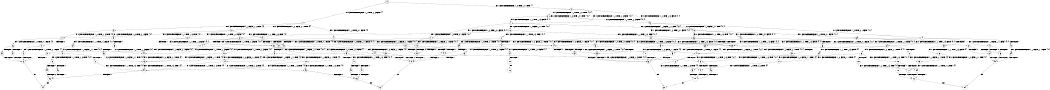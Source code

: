 digraph BCG {
size = "7, 10.5";
center = TRUE;
node [shape = circle];
0 [peripheries = 2];
0 -> 1 [label = "EX !0 !ATOMIC_EXCH_BRANCH (1, +1, TRUE, +1, 3, FALSE) !{}"];
0 -> 2 [label = "EX !1 !ATOMIC_EXCH_BRANCH (1, +0, TRUE, +0, 1, TRUE) !{}"];
1 -> 3 [label = "EX !0 !ATOMIC_EXCH_BRANCH (1, +0, FALSE, +1, 1, TRUE) !{0}"];
1 -> 4 [label = "EX !1 !ATOMIC_EXCH_BRANCH (1, +0, TRUE, +0, 1, FALSE) !{0}"];
1 -> 5 [label = "EX !0 !ATOMIC_EXCH_BRANCH (1, +0, FALSE, +1, 1, TRUE) !{0}"];
2 -> 6 [label = "EX !1 !ATOMIC_EXCH_BRANCH (1, +0, TRUE, +0, 1, TRUE) !{0, 1}"];
2 -> 7 [label = "EX !0 !ATOMIC_EXCH_BRANCH (1, +1, TRUE, +1, 3, FALSE) !{0, 1}"];
2 -> 8 [label = "EX !0 !ATOMIC_EXCH_BRANCH (1, +1, TRUE, +1, 3, FALSE) !{0, 1}"];
3 -> 9 [label = "EX !0 !ATOMIC_EXCH_BRANCH (1, +1, TRUE, +1, 3, TRUE) !{0}"];
3 -> 10 [label = "EX !1 !ATOMIC_EXCH_BRANCH (1, +0, TRUE, +0, 1, FALSE) !{0}"];
3 -> 11 [label = "EX !0 !ATOMIC_EXCH_BRANCH (1, +1, TRUE, +1, 3, TRUE) !{0}"];
4 -> 12 [label = "EX !0 !ATOMIC_EXCH_BRANCH (1, +0, FALSE, +1, 1, FALSE) !{0, 1}"];
4 -> 13 [label = "TERMINATE !1"];
4 -> 14 [label = "EX !0 !ATOMIC_EXCH_BRANCH (1, +0, FALSE, +1, 1, FALSE) !{0, 1}"];
5 -> 15 [label = "EX !1 !ATOMIC_EXCH_BRANCH (1, +0, TRUE, +0, 1, FALSE) !{0}"];
5 -> 11 [label = "EX !0 !ATOMIC_EXCH_BRANCH (1, +1, TRUE, +1, 3, TRUE) !{0}"];
6 -> 6 [label = "EX !1 !ATOMIC_EXCH_BRANCH (1, +0, TRUE, +0, 1, TRUE) !{0, 1}"];
6 -> 7 [label = "EX !0 !ATOMIC_EXCH_BRANCH (1, +1, TRUE, +1, 3, FALSE) !{0, 1}"];
6 -> 8 [label = "EX !0 !ATOMIC_EXCH_BRANCH (1, +1, TRUE, +1, 3, FALSE) !{0, 1}"];
7 -> 16 [label = "EX !0 !ATOMIC_EXCH_BRANCH (1, +0, FALSE, +1, 1, TRUE) !{0, 1}"];
7 -> 17 [label = "EX !1 !ATOMIC_EXCH_BRANCH (1, +0, TRUE, +0, 1, FALSE) !{0, 1}"];
7 -> 18 [label = "EX !0 !ATOMIC_EXCH_BRANCH (1, +0, FALSE, +1, 1, TRUE) !{0, 1}"];
8 -> 19 [label = "EX !1 !ATOMIC_EXCH_BRANCH (1, +0, TRUE, +0, 1, FALSE) !{0, 1}"];
8 -> 18 [label = "EX !0 !ATOMIC_EXCH_BRANCH (1, +0, FALSE, +1, 1, TRUE) !{0, 1}"];
8 -> 20 [label = "EX !1 !ATOMIC_EXCH_BRANCH (1, +0, TRUE, +0, 1, FALSE) !{0, 1}"];
9 -> 21 [label = "EX !1 !ATOMIC_EXCH_BRANCH (1, +0, TRUE, +0, 1, FALSE) !{0}"];
9 -> 22 [label = "TERMINATE !0"];
10 -> 23 [label = "EX !0 !ATOMIC_EXCH_BRANCH (1, +1, TRUE, +1, 3, FALSE) !{0, 1}"];
10 -> 24 [label = "TERMINATE !1"];
10 -> 25 [label = "EX !0 !ATOMIC_EXCH_BRANCH (1, +1, TRUE, +1, 3, FALSE) !{0, 1}"];
11 -> 26 [label = "EX !1 !ATOMIC_EXCH_BRANCH (1, +0, TRUE, +0, 1, FALSE) !{0}"];
11 -> 27 [label = "TERMINATE !0"];
12 -> 28 [label = "TERMINATE !0"];
12 -> 29 [label = "TERMINATE !1"];
13 -> 30 [label = "EX !0 !ATOMIC_EXCH_BRANCH (1, +0, FALSE, +1, 1, FALSE) !{0}"];
13 -> 31 [label = "EX !0 !ATOMIC_EXCH_BRANCH (1, +0, FALSE, +1, 1, FALSE) !{0}"];
14 -> 32 [label = "TERMINATE !0"];
14 -> 33 [label = "TERMINATE !1"];
15 -> 34 [label = "EX !0 !ATOMIC_EXCH_BRANCH (1, +1, TRUE, +1, 3, FALSE) !{0, 1}"];
15 -> 35 [label = "TERMINATE !1"];
16 -> 36 [label = "EX !0 !ATOMIC_EXCH_BRANCH (1, +1, TRUE, +1, 3, TRUE) !{0, 1}"];
16 -> 37 [label = "EX !1 !ATOMIC_EXCH_BRANCH (1, +0, TRUE, +0, 1, FALSE) !{0, 1}"];
16 -> 38 [label = "EX !0 !ATOMIC_EXCH_BRANCH (1, +1, TRUE, +1, 3, TRUE) !{0, 1}"];
17 -> 12 [label = "EX !0 !ATOMIC_EXCH_BRANCH (1, +0, FALSE, +1, 1, FALSE) !{0, 1}"];
17 -> 13 [label = "TERMINATE !1"];
17 -> 14 [label = "EX !0 !ATOMIC_EXCH_BRANCH (1, +0, FALSE, +1, 1, FALSE) !{0, 1}"];
18 -> 39 [label = "EX !1 !ATOMIC_EXCH_BRANCH (1, +0, TRUE, +0, 1, FALSE) !{0, 1}"];
18 -> 38 [label = "EX !0 !ATOMIC_EXCH_BRANCH (1, +1, TRUE, +1, 3, TRUE) !{0, 1}"];
18 -> 40 [label = "EX !1 !ATOMIC_EXCH_BRANCH (1, +0, TRUE, +0, 1, FALSE) !{0, 1}"];
19 -> 41 [label = "EX !0 !ATOMIC_EXCH_BRANCH (1, +0, FALSE, +1, 1, FALSE) !{0, 1}"];
19 -> 42 [label = "TERMINATE !1"];
19 -> 14 [label = "EX !0 !ATOMIC_EXCH_BRANCH (1, +0, FALSE, +1, 1, FALSE) !{0, 1}"];
20 -> 14 [label = "EX !0 !ATOMIC_EXCH_BRANCH (1, +0, FALSE, +1, 1, FALSE) !{0, 1}"];
20 -> 43 [label = "TERMINATE !1"];
21 -> 28 [label = "TERMINATE !0"];
21 -> 29 [label = "TERMINATE !1"];
22 -> 44 [label = "EX !1 !ATOMIC_EXCH_BRANCH (1, +0, TRUE, +0, 1, FALSE) !{}"];
23 -> 45 [label = "EX !0 !ATOMIC_EXCH_BRANCH (1, +0, FALSE, +1, 1, TRUE) !{0, 1}"];
23 -> 46 [label = "TERMINATE !1"];
23 -> 47 [label = "EX !0 !ATOMIC_EXCH_BRANCH (1, +0, FALSE, +1, 1, TRUE) !{0, 1}"];
24 -> 48 [label = "EX !0 !ATOMIC_EXCH_BRANCH (1, +1, TRUE, +1, 3, FALSE) !{0}"];
24 -> 49 [label = "EX !0 !ATOMIC_EXCH_BRANCH (1, +1, TRUE, +1, 3, FALSE) !{0}"];
25 -> 47 [label = "EX !0 !ATOMIC_EXCH_BRANCH (1, +0, FALSE, +1, 1, TRUE) !{0, 1}"];
25 -> 50 [label = "TERMINATE !1"];
26 -> 51 [label = "TERMINATE !0"];
26 -> 52 [label = "TERMINATE !1"];
27 -> 53 [label = "EX !1 !ATOMIC_EXCH_BRANCH (1, +0, TRUE, +0, 1, FALSE) !{}"];
28 -> 54 [label = "TERMINATE !1"];
29 -> 54 [label = "TERMINATE !0"];
30 -> 54 [label = "TERMINATE !0"];
31 -> 55 [label = "TERMINATE !0"];
32 -> 56 [label = "TERMINATE !1"];
33 -> 56 [label = "TERMINATE !0"];
34 -> 57 [label = "EX !0 !ATOMIC_EXCH_BRANCH (1, +0, FALSE, +1, 1, TRUE) !{0, 1}"];
34 -> 58 [label = "TERMINATE !1"];
35 -> 49 [label = "EX !0 !ATOMIC_EXCH_BRANCH (1, +1, TRUE, +1, 3, FALSE) !{0}"];
36 -> 59 [label = "EX !1 !ATOMIC_EXCH_BRANCH (1, +0, TRUE, +0, 1, FALSE) !{0, 1}"];
36 -> 60 [label = "TERMINATE !0"];
37 -> 23 [label = "EX !0 !ATOMIC_EXCH_BRANCH (1, +1, TRUE, +1, 3, FALSE) !{0, 1}"];
37 -> 24 [label = "TERMINATE !1"];
37 -> 25 [label = "EX !0 !ATOMIC_EXCH_BRANCH (1, +1, TRUE, +1, 3, FALSE) !{0, 1}"];
38 -> 61 [label = "EX !1 !ATOMIC_EXCH_BRANCH (1, +0, TRUE, +0, 1, FALSE) !{0, 1}"];
38 -> 62 [label = "EX !1 !ATOMIC_EXCH_BRANCH (1, +0, TRUE, +0, 1, FALSE) !{0, 1}"];
38 -> 63 [label = "TERMINATE !0"];
39 -> 64 [label = "EX !0 !ATOMIC_EXCH_BRANCH (1, +1, TRUE, +1, 3, FALSE) !{0, 1}"];
39 -> 65 [label = "TERMINATE !1"];
39 -> 25 [label = "EX !0 !ATOMIC_EXCH_BRANCH (1, +1, TRUE, +1, 3, FALSE) !{0, 1}"];
40 -> 25 [label = "EX !0 !ATOMIC_EXCH_BRANCH (1, +1, TRUE, +1, 3, FALSE) !{0, 1}"];
40 -> 66 [label = "TERMINATE !1"];
41 -> 67 [label = "TERMINATE !0"];
41 -> 68 [label = "TERMINATE !1"];
42 -> 69 [label = "EX !0 !ATOMIC_EXCH_BRANCH (1, +0, FALSE, +1, 1, FALSE) !{0}"];
43 -> 70 [label = "EX !0 !ATOMIC_EXCH_BRANCH (1, +0, FALSE, +1, 1, FALSE) !{0}"];
44 -> 54 [label = "TERMINATE !1"];
45 -> 71 [label = "EX !0 !ATOMIC_EXCH_BRANCH (1, +1, TRUE, +1, 3, TRUE) !{0, 1}"];
45 -> 72 [label = "TERMINATE !1"];
45 -> 73 [label = "EX !0 !ATOMIC_EXCH_BRANCH (1, +1, TRUE, +1, 3, TRUE) !{0, 1}"];
46 -> 74 [label = "EX !0 !ATOMIC_EXCH_BRANCH (1, +0, FALSE, +1, 1, TRUE) !{0}"];
46 -> 75 [label = "EX !0 !ATOMIC_EXCH_BRANCH (1, +0, FALSE, +1, 1, TRUE) !{0}"];
47 -> 73 [label = "EX !0 !ATOMIC_EXCH_BRANCH (1, +1, TRUE, +1, 3, TRUE) !{0, 1}"];
47 -> 76 [label = "TERMINATE !1"];
48 -> 74 [label = "EX !0 !ATOMIC_EXCH_BRANCH (1, +0, FALSE, +1, 1, TRUE) !{0}"];
48 -> 75 [label = "EX !0 !ATOMIC_EXCH_BRANCH (1, +0, FALSE, +1, 1, TRUE) !{0}"];
49 -> 75 [label = "EX !0 !ATOMIC_EXCH_BRANCH (1, +0, FALSE, +1, 1, TRUE) !{0}"];
50 -> 77 [label = "EX !0 !ATOMIC_EXCH_BRANCH (1, +0, FALSE, +1, 1, TRUE) !{0}"];
51 -> 55 [label = "TERMINATE !1"];
52 -> 55 [label = "TERMINATE !0"];
53 -> 55 [label = "TERMINATE !1"];
54 -> 78 [label = "exit"];
55 -> 79 [label = "exit"];
56 -> 80 [label = "exit"];
57 -> 81 [label = "EX !0 !ATOMIC_EXCH_BRANCH (1, +1, TRUE, +1, 3, TRUE) !{0, 1}"];
57 -> 82 [label = "TERMINATE !1"];
58 -> 75 [label = "EX !0 !ATOMIC_EXCH_BRANCH (1, +0, FALSE, +1, 1, TRUE) !{0}"];
59 -> 28 [label = "TERMINATE !0"];
59 -> 29 [label = "TERMINATE !1"];
60 -> 83 [label = "EX !1 !ATOMIC_EXCH_BRANCH (1, +0, TRUE, +0, 1, FALSE) !{1}"];
60 -> 84 [label = "EX !1 !ATOMIC_EXCH_BRANCH (1, +0, TRUE, +0, 1, FALSE) !{1}"];
61 -> 67 [label = "TERMINATE !0"];
61 -> 68 [label = "TERMINATE !1"];
62 -> 32 [label = "TERMINATE !0"];
62 -> 33 [label = "TERMINATE !1"];
63 -> 85 [label = "EX !1 !ATOMIC_EXCH_BRANCH (1, +0, TRUE, +0, 1, FALSE) !{1}"];
64 -> 86 [label = "EX !0 !ATOMIC_EXCH_BRANCH (1, +0, FALSE, +1, 1, TRUE) !{0, 1}"];
64 -> 87 [label = "TERMINATE !1"];
64 -> 47 [label = "EX !0 !ATOMIC_EXCH_BRANCH (1, +0, FALSE, +1, 1, TRUE) !{0, 1}"];
65 -> 88 [label = "EX !0 !ATOMIC_EXCH_BRANCH (1, +1, TRUE, +1, 3, FALSE) !{0}"];
66 -> 89 [label = "EX !0 !ATOMIC_EXCH_BRANCH (1, +1, TRUE, +1, 3, FALSE) !{0}"];
67 -> 90 [label = "TERMINATE !1"];
68 -> 90 [label = "TERMINATE !0"];
69 -> 90 [label = "TERMINATE !0"];
70 -> 56 [label = "TERMINATE !0"];
71 -> 91 [label = "TERMINATE !0"];
71 -> 92 [label = "TERMINATE !1"];
72 -> 93 [label = "EX !0 !ATOMIC_EXCH_BRANCH (1, +1, TRUE, +1, 3, TRUE) !{0}"];
72 -> 94 [label = "EX !0 !ATOMIC_EXCH_BRANCH (1, +1, TRUE, +1, 3, TRUE) !{0}"];
73 -> 95 [label = "TERMINATE !0"];
73 -> 96 [label = "TERMINATE !1"];
74 -> 93 [label = "EX !0 !ATOMIC_EXCH_BRANCH (1, +1, TRUE, +1, 3, TRUE) !{0}"];
74 -> 94 [label = "EX !0 !ATOMIC_EXCH_BRANCH (1, +1, TRUE, +1, 3, TRUE) !{0}"];
75 -> 94 [label = "EX !0 !ATOMIC_EXCH_BRANCH (1, +1, TRUE, +1, 3, TRUE) !{0}"];
76 -> 97 [label = "EX !0 !ATOMIC_EXCH_BRANCH (1, +1, TRUE, +1, 3, TRUE) !{0}"];
77 -> 97 [label = "EX !0 !ATOMIC_EXCH_BRANCH (1, +1, TRUE, +1, 3, TRUE) !{0}"];
81 -> 98 [label = "TERMINATE !0"];
81 -> 99 [label = "TERMINATE !1"];
82 -> 94 [label = "EX !0 !ATOMIC_EXCH_BRANCH (1, +1, TRUE, +1, 3, TRUE) !{0}"];
83 -> 54 [label = "TERMINATE !1"];
84 -> 100 [label = "TERMINATE !1"];
85 -> 56 [label = "TERMINATE !1"];
86 -> 101 [label = "EX !0 !ATOMIC_EXCH_BRANCH (1, +1, TRUE, +1, 3, TRUE) !{0, 1}"];
86 -> 102 [label = "TERMINATE !1"];
86 -> 73 [label = "EX !0 !ATOMIC_EXCH_BRANCH (1, +1, TRUE, +1, 3, TRUE) !{0, 1}"];
87 -> 103 [label = "EX !0 !ATOMIC_EXCH_BRANCH (1, +0, FALSE, +1, 1, TRUE) !{0}"];
88 -> 103 [label = "EX !0 !ATOMIC_EXCH_BRANCH (1, +0, FALSE, +1, 1, TRUE) !{0}"];
89 -> 77 [label = "EX !0 !ATOMIC_EXCH_BRANCH (1, +0, FALSE, +1, 1, TRUE) !{0}"];
90 -> 104 [label = "exit"];
91 -> 105 [label = "TERMINATE !1"];
92 -> 105 [label = "TERMINATE !0"];
93 -> 105 [label = "TERMINATE !0"];
94 -> 106 [label = "TERMINATE !0"];
95 -> 107 [label = "TERMINATE !1"];
96 -> 107 [label = "TERMINATE !0"];
97 -> 107 [label = "TERMINATE !0"];
98 -> 106 [label = "TERMINATE !1"];
99 -> 106 [label = "TERMINATE !0"];
100 -> 108 [label = "exit"];
101 -> 109 [label = "TERMINATE !0"];
101 -> 110 [label = "TERMINATE !1"];
102 -> 111 [label = "EX !0 !ATOMIC_EXCH_BRANCH (1, +1, TRUE, +1, 3, TRUE) !{0}"];
103 -> 111 [label = "EX !0 !ATOMIC_EXCH_BRANCH (1, +1, TRUE, +1, 3, TRUE) !{0}"];
105 -> 78 [label = "exit"];
106 -> 79 [label = "exit"];
107 -> 80 [label = "exit"];
109 -> 112 [label = "TERMINATE !1"];
110 -> 112 [label = "TERMINATE !0"];
111 -> 112 [label = "TERMINATE !0"];
112 -> 104 [label = "exit"];
}

